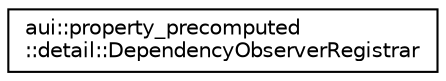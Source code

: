 digraph "Graphical Class Hierarchy"
{
 // LATEX_PDF_SIZE
  edge [fontname="Helvetica",fontsize="10",labelfontname="Helvetica",labelfontsize="10"];
  node [fontname="Helvetica",fontsize="10",shape=record];
  rankdir="LR";
  Node0 [label="aui::property_precomputed\l::detail::DependencyObserverRegistrar",height=0.2,width=0.4,color="black", fillcolor="white", style="filled",URL="$structaui_1_1property__precomputed_1_1detail_1_1DependencyObserverRegistrar.html",tooltip=" "];
}
